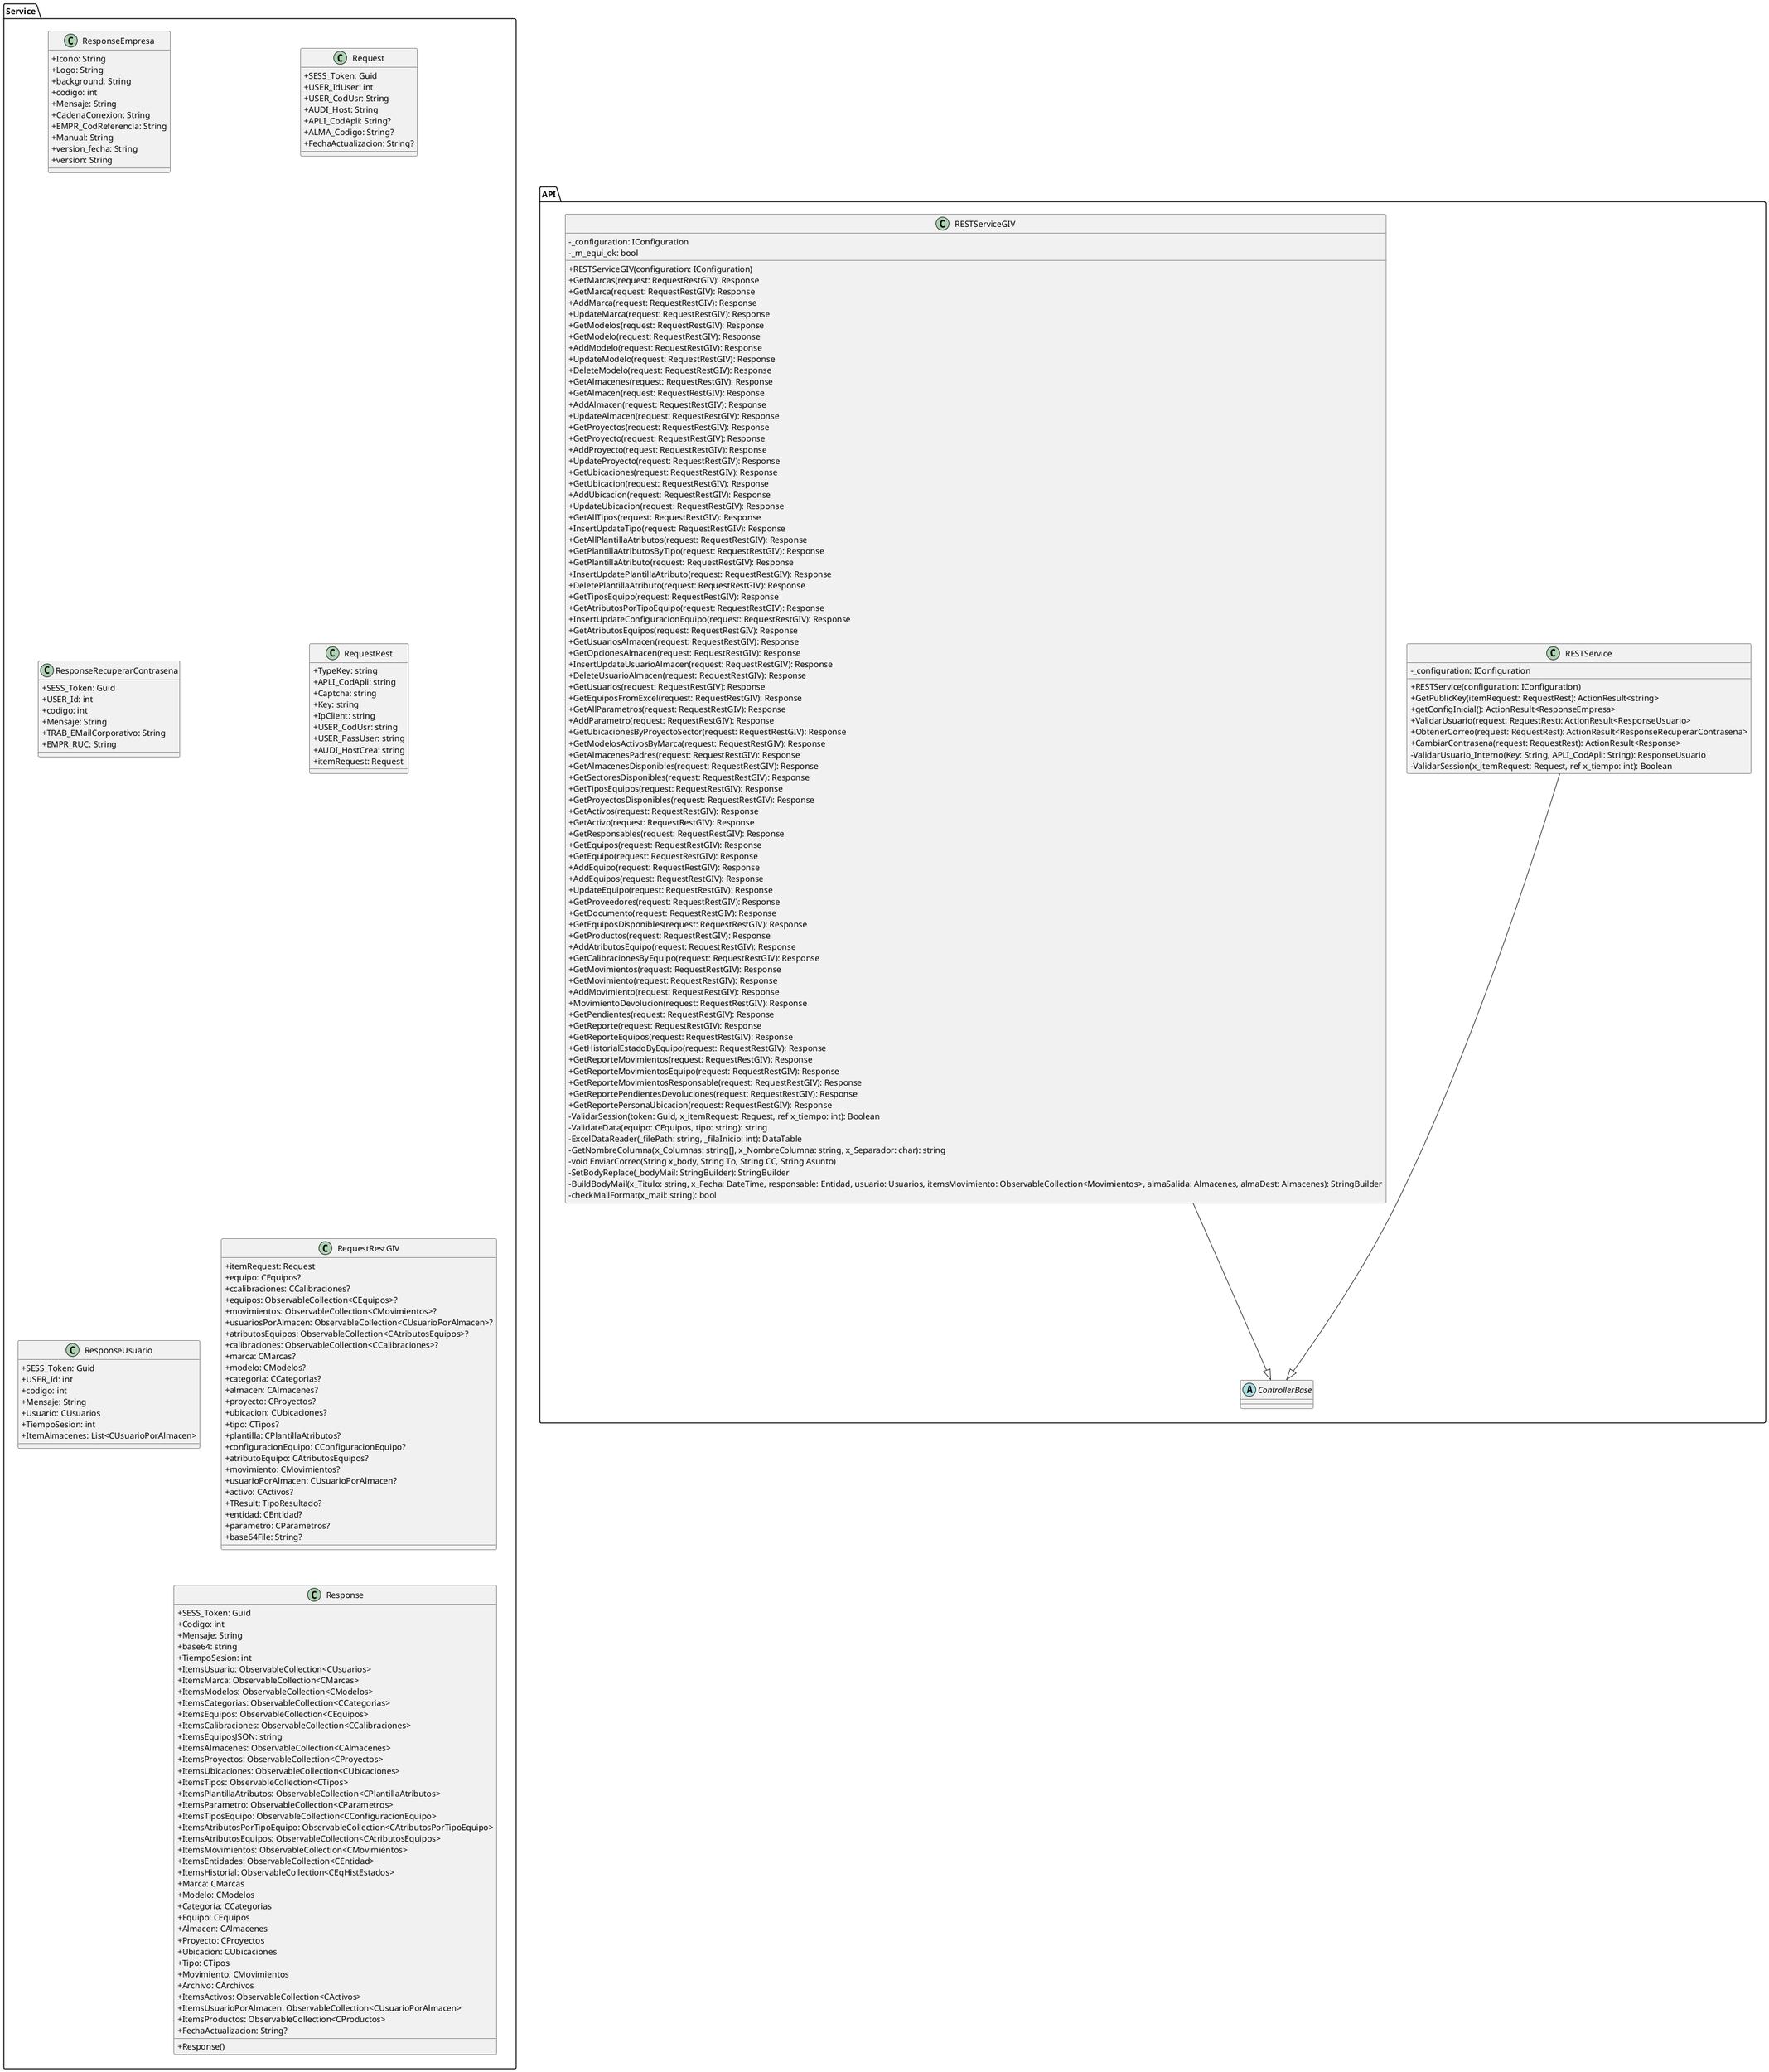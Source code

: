 @startuml Clases Service
skinparam ClassAttributeIconSize 0

package "Service" {
    class Request {
        + SESS_Token: Guid
        + USER_IdUser: int
        + USER_CodUsr: String
        + AUDI_Host: String
        + APLI_CodApli: String?
        + ALMA_Codigo: String?
        + FechaActualizacion: String?
    }

    class RequestRest {
        + TypeKey: string
        + APLI_CodApli: string
        + Captcha: string
        + Key: string
        + IpClient: string
        + USER_CodUsr: string
        + USER_PassUser: string
        + AUDI_HostCrea: string
        + itemRequest: Request
    }

    class RequestRestGIV {
        + itemRequest: Request
        + equipo: CEquipos?
        + ccalibraciones: CCalibraciones?
        + equipos: ObservableCollection<CEquipos>?
        + movimientos: ObservableCollection<CMovimientos>?
        + usuariosPorAlmacen: ObservableCollection<CUsuarioPorAlmacen>?
        + atributosEquipos: ObservableCollection<CAtributosEquipos>?
        + calibraciones: ObservableCollection<CCalibraciones>?
        + marca: CMarcas?
        + modelo: CModelos?
        + categoria: CCategorias?
        + almacen: CAlmacenes?
        + proyecto: CProyectos?
        + ubicacion: CUbicaciones?
        + tipo: CTipos?
        + plantilla: CPlantillaAtributos?
        + configuracionEquipo: CConfiguracionEquipo?
        + atributoEquipo: CAtributosEquipos?
        + movimiento: CMovimientos?
        + usuarioPorAlmacen: CUsuarioPorAlmacen?
        + activo: CActivos?
        + TResult: TipoResultado?
        + entidad: CEntidad?
        + parametro: CParametros?
        + base64File: String?
    }

    class Response {
        + SESS_Token: Guid
        + Codigo: int
        + Mensaje: String
        + base64: string
        + TiempoSesion: int
        + ItemsUsuario: ObservableCollection<CUsuarios>
        + ItemsMarca: ObservableCollection<CMarcas>
        + ItemsModelos: ObservableCollection<CModelos>
        + ItemsCategorias: ObservableCollection<CCategorias>
        + ItemsEquipos: ObservableCollection<CEquipos>
        + ItemsCalibraciones: ObservableCollection<CCalibraciones>
        + ItemsEquiposJSON: string
        + ItemsAlmacenes: ObservableCollection<CAlmacenes>
        + ItemsProyectos: ObservableCollection<CProyectos>
        + ItemsUbicaciones: ObservableCollection<CUbicaciones>
        + ItemsTipos: ObservableCollection<CTipos>
        + ItemsPlantillaAtributos: ObservableCollection<CPlantillaAtributos>
        + ItemsParametro: ObservableCollection<CParametros>
        + ItemsTiposEquipo: ObservableCollection<CConfiguracionEquipo>
        + ItemsAtributosPorTipoEquipo: ObservableCollection<CAtributosPorTipoEquipo>
        + ItemsAtributosEquipos: ObservableCollection<CAtributosEquipos>
        + ItemsMovimientos: ObservableCollection<CMovimientos>
        + ItemsEntidades: ObservableCollection<CEntidad>
        + ItemsHistorial: ObservableCollection<CEqHistEstados>
        + Marca: CMarcas
        + Modelo: CModelos
        + Categoria: CCategorias
        + Equipo: CEquipos
        + Almacen: CAlmacenes
        + Proyecto: CProyectos
        + Ubicacion: CUbicaciones
        + Tipo: CTipos
        + Movimiento: CMovimientos
        + Archivo: CArchivos
        + ItemsActivos: ObservableCollection<CActivos>
        + ItemsUsuarioPorAlmacen: ObservableCollection<CUsuarioPorAlmacen>
        + ItemsProductos: ObservableCollection<CProductos>
        + FechaActualizacion: String?
        + Response()
    }

    class ResponseEmpresa {
        + Icono: String
        + Logo: String
        + background: String
        + codigo: int
        + Mensaje: String
        + CadenaConexion: String
        + EMPR_CodReferencia: String
        + Manual: String
        + version_fecha: String
        + version: String
    }

    class ResponseRecuperarContrasena {
        + SESS_Token: Guid
        + USER_Id: int
        + codigo: int
        + Mensaje: String
        + TRAB_EMailCorporativo: String
        + EMPR_RUC: String
    }

    class ResponseUsuario {
        + SESS_Token: Guid
        + USER_Id: int
        + codigo: int
        + Mensaje: String
        + Usuario: CUsuarios
        + TiempoSesion: int
        + ItemAlmacenes: List<CUsuarioPorAlmacen>
    }

    Request -[hidden]-> RequestRest
    RequestRest -[hidden]-> RequestRestGIV
    RequestRestGIV -[hidden]-> Response

    ResponseEmpresa -[hidden]-> ResponseRecuperarContrasena
    ResponseRecuperarContrasena -[hidden]-> ResponseUsuario
}

package "API" {
    abstract ControllerBase

    class RESTService {
        - _configuration: IConfiguration
        + RESTService(configuration: IConfiguration)
        + GetPublicKey(itemRequest: RequestRest): ActionResult<string>
        + getConfigInicial(): ActionResult<ResponseEmpresa>
        + ValidarUsuario(request: RequestRest): ActionResult<ResponseUsuario>
        + ObtenerCorreo(request: RequestRest): ActionResult<ResponseRecuperarContrasena>
        + CambiarContrasena(request: RequestRest): ActionResult<Response>
        - ValidarUsuario_Interno(Key: String, APLI_CodApli: String): ResponseUsuario
        - ValidarSession(x_itemRequest: Request, ref x_tiempo: int): Boolean
    }

    class RESTServiceGIV {
        - _configuration: IConfiguration
        - _m_equi_ok: bool
        + RESTServiceGIV(configuration: IConfiguration)
        + GetMarcas(request: RequestRestGIV): Response
        + GetMarca(request: RequestRestGIV): Response
        + AddMarca(request: RequestRestGIV): Response
        + UpdateMarca(request: RequestRestGIV): Response
        + GetModelos(request: RequestRestGIV): Response
        + GetModelo(request: RequestRestGIV): Response
        + AddModelo(request: RequestRestGIV): Response
        + UpdateModelo(request: RequestRestGIV): Response
        + DeleteModelo(request: RequestRestGIV): Response
        + GetAlmacenes(request: RequestRestGIV): Response
        + GetAlmacen(request: RequestRestGIV): Response
        + AddAlmacen(request: RequestRestGIV): Response
        + UpdateAlmacen(request: RequestRestGIV): Response
        + GetProyectos(request: RequestRestGIV): Response
        + GetProyecto(request: RequestRestGIV): Response
        + AddProyecto(request: RequestRestGIV): Response
        + UpdateProyecto(request: RequestRestGIV): Response
        + GetUbicaciones(request: RequestRestGIV): Response
        + GetUbicacion(request: RequestRestGIV): Response
        + AddUbicacion(request: RequestRestGIV): Response
        + UpdateUbicacion(request: RequestRestGIV): Response
        + GetAllTipos(request: RequestRestGIV): Response
        + InsertUpdateTipo(request: RequestRestGIV): Response
        + GetAllPlantillaAtributos(request: RequestRestGIV): Response
        + GetPlantillaAtributosByTipo(request: RequestRestGIV): Response
        + GetPlantillaAtributo(request: RequestRestGIV): Response
        + InsertUpdatePlantillaAtributo(request: RequestRestGIV): Response
        + DeletePlantillaAtributo(request: RequestRestGIV): Response
        + GetTiposEquipo(request: RequestRestGIV): Response
        + GetAtributosPorTipoEquipo(request: RequestRestGIV): Response
        + InsertUpdateConfiguracionEquipo(request: RequestRestGIV): Response
        + GetAtributosEquipos(request: RequestRestGIV): Response
        + GetUsuariosAlmacen(request: RequestRestGIV): Response
        + GetOpcionesAlmacen(request: RequestRestGIV): Response
        + InsertUpdateUsuarioAlmacen(request: RequestRestGIV): Response
        + DeleteUsuarioAlmacen(request: RequestRestGIV): Response
        + GetUsuarios(request: RequestRestGIV): Response
        + GetEquiposFromExcel(request: RequestRestGIV): Response
        + GetAllParametros(request: RequestRestGIV): Response
        + AddParametro(request: RequestRestGIV): Response
        + GetUbicacionesByProyectoSector(request: RequestRestGIV): Response
        + GetModelosActivosByMarca(request: RequestRestGIV): Response
        + GetAlmacenesPadres(request: RequestRestGIV): Response
        + GetAlmacenesDisponibles(request: RequestRestGIV): Response
        + GetSectoresDisponibles(request: RequestRestGIV): Response
        + GetTiposEquipos(request: RequestRestGIV): Response
        + GetProyectosDisponibles(request: RequestRestGIV): Response
        + GetActivos(request: RequestRestGIV): Response
        + GetActivo(request: RequestRestGIV): Response
        + GetResponsables(request: RequestRestGIV): Response
        + GetEquipos(request: RequestRestGIV): Response
        + GetEquipo(request: RequestRestGIV): Response
        + AddEquipo(request: RequestRestGIV): Response
        + AddEquipos(request: RequestRestGIV): Response
        + UpdateEquipo(request: RequestRestGIV): Response
        + GetProveedores(request: RequestRestGIV): Response
        + GetDocumento(request: RequestRestGIV): Response
        + GetEquiposDisponibles(request: RequestRestGIV): Response
        + GetProductos(request: RequestRestGIV): Response
        + AddAtributosEquipo(request: RequestRestGIV): Response
        + GetCalibracionesByEquipo(request: RequestRestGIV): Response
        + GetMovimientos(request: RequestRestGIV): Response
        + GetMovimiento(request: RequestRestGIV): Response
        + AddMovimiento(request: RequestRestGIV): Response
        + MovimientoDevolucion(request: RequestRestGIV): Response
        + GetPendientes(request: RequestRestGIV): Response
        + GetReporte(request: RequestRestGIV): Response
        + GetReporteEquipos(request: RequestRestGIV): Response
        + GetHistorialEstadoByEquipo(request: RequestRestGIV): Response
        + GetReporteMovimientos(request: RequestRestGIV): Response
        + GetReporteMovimientosEquipo(request: RequestRestGIV): Response
        + GetReporteMovimientosResponsable(request: RequestRestGIV): Response
        + GetReportePendientesDevoluciones(request: RequestRestGIV): Response
        + GetReportePersonaUbicacion(request: RequestRestGIV): Response
        - ValidarSession(token: Guid, x_itemRequest: Request, ref x_tiempo: int): Boolean
        - ValidateData(equipo: CEquipos, tipo: string): string
        - ExcelDataReader(_filePath: string, _filaInicio: int): DataTable
        - GetNombreColumna(x_Columnas: string[], x_NombreColumna: string, x_Separador: char): string
        - void EnviarCorreo(String x_body, String To, String CC, String Asunto)
        - SetBodyReplace(_bodyMail: StringBuilder): StringBuilder
        - BuildBodyMail(x_Titulo: string, x_Fecha: DateTime, responsable: Entidad, usuario: Usuarios, itemsMovimiento: ObservableCollection<Movimientos>, almaSalida: Almacenes, almaDest: Almacenes): StringBuilder
        - checkMailFormat(x_mail: string): bool
    }

    RESTService --|> ControllerBase
    RESTServiceGIV --|> ControllerBase
}

Service -[hidden]-> API
@enduml